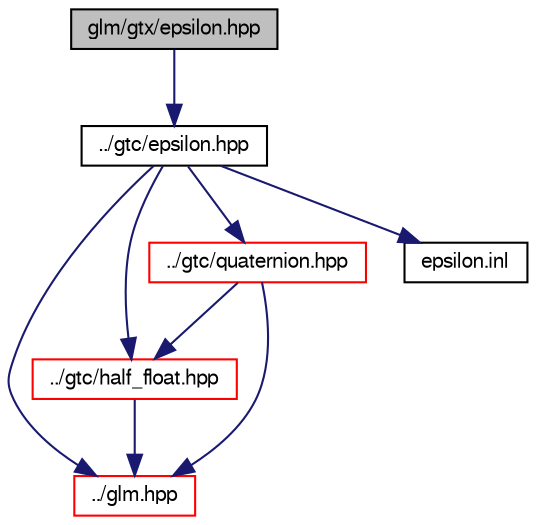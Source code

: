 digraph "glm/gtx/epsilon.hpp"
{
  edge [fontname="FreeSans",fontsize="10",labelfontname="FreeSans",labelfontsize="10"];
  node [fontname="FreeSans",fontsize="10",shape=record];
  Node1 [label="glm/gtx/epsilon.hpp",height=0.2,width=0.4,color="black", fillcolor="grey75", style="filled" fontcolor="black"];
  Node1 -> Node2 [color="midnightblue",fontsize="10",style="solid",fontname="FreeSans"];
  Node2 [label="../gtc/epsilon.hpp",height=0.2,width=0.4,color="black", fillcolor="white", style="filled",URL="$d6/d47/gtc_2epsilon_8hpp.html"];
  Node2 -> Node3 [color="midnightblue",fontsize="10",style="solid",fontname="FreeSans"];
  Node3 [label="../glm.hpp",height=0.2,width=0.4,color="red", fillcolor="white", style="filled",URL="$da/d21/glm_8hpp.html"];
  Node2 -> Node4 [color="midnightblue",fontsize="10",style="solid",fontname="FreeSans"];
  Node4 [label="../gtc/half_float.hpp",height=0.2,width=0.4,color="red", fillcolor="white", style="filled",URL="$d4/dbb/half__float_8hpp.html"];
  Node4 -> Node3 [color="midnightblue",fontsize="10",style="solid",fontname="FreeSans"];
  Node2 -> Node5 [color="midnightblue",fontsize="10",style="solid",fontname="FreeSans"];
  Node5 [label="../gtc/quaternion.hpp",height=0.2,width=0.4,color="red", fillcolor="white", style="filled",URL="$df/d26/gtc_2quaternion_8hpp.html"];
  Node5 -> Node3 [color="midnightblue",fontsize="10",style="solid",fontname="FreeSans"];
  Node5 -> Node4 [color="midnightblue",fontsize="10",style="solid",fontname="FreeSans"];
  Node2 -> Node6 [color="midnightblue",fontsize="10",style="solid",fontname="FreeSans"];
  Node6 [label="epsilon.inl",height=0.2,width=0.4,color="black", fillcolor="white", style="filled",URL="$de/d41/epsilon_8inl.html"];
}
